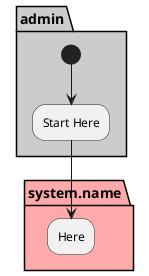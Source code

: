 @startuml


partition "admin"  #cccccc {
  (*) --> "Start Here"
}

partition "system.name" #ffaaaa {
  "Start Here" --> "Here"
}

@enduml
